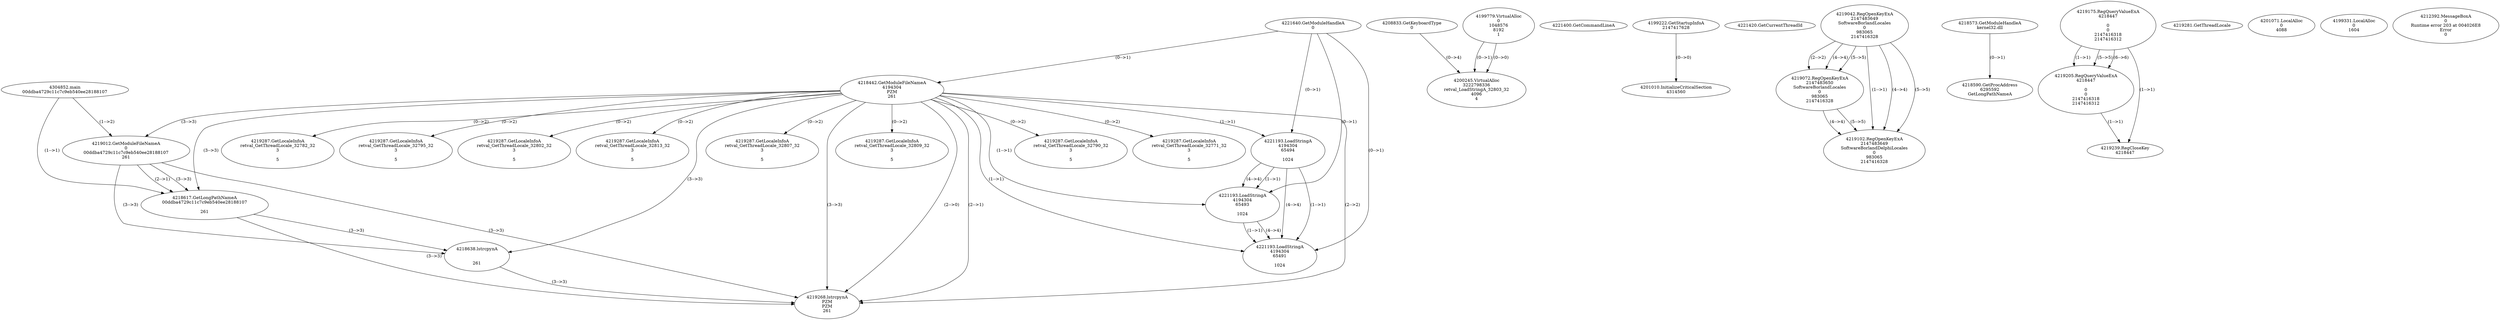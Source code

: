 // Global SCDG with merge call
digraph {
	0 [label="4304852.main
00ddba4729c11c7c9eb540ee28188107"]
	1 [label="4221640.GetModuleHandleA
0"]
	2 [label="4208833.GetKeyboardType
0"]
	3 [label="4221400.GetCommandLineA
"]
	4 [label="4199222.GetStartupInfoA
2147417628"]
	5 [label="4221420.GetCurrentThreadId
"]
	6 [label="4218442.GetModuleFileNameA
4194304
PZM
261"]
	1 -> 6 [label="(0-->1)"]
	7 [label="4219012.GetModuleFileNameA
0
00ddba4729c11c7c9eb540ee28188107
261"]
	0 -> 7 [label="(1-->2)"]
	6 -> 7 [label="(3-->3)"]
	8 [label="4219042.RegOpenKeyExA
2147483649
Software\Borland\Locales
0
983065
2147416328"]
	9 [label="4219072.RegOpenKeyExA
2147483650
Software\Borland\Locales
0
983065
2147416328"]
	8 -> 9 [label="(2-->2)"]
	8 -> 9 [label="(4-->4)"]
	8 -> 9 [label="(5-->5)"]
	10 [label="4218573.GetModuleHandleA
kernel32.dll"]
	11 [label="4218590.GetProcAddress
6295592
GetLongPathNameA"]
	10 -> 11 [label="(0-->1)"]
	12 [label="4218617.GetLongPathNameA
00ddba4729c11c7c9eb540ee28188107

261"]
	0 -> 12 [label="(1-->1)"]
	7 -> 12 [label="(2-->1)"]
	6 -> 12 [label="(3-->3)"]
	7 -> 12 [label="(3-->3)"]
	13 [label="4218638.lstrcpynA


261"]
	6 -> 13 [label="(3-->3)"]
	7 -> 13 [label="(3-->3)"]
	12 -> 13 [label="(3-->3)"]
	14 [label="4219175.RegQueryValueExA
4218447

0
0
2147416318
2147416312"]
	15 [label="4219205.RegQueryValueExA
4218447

0
0
2147416318
2147416312"]
	14 -> 15 [label="(1-->1)"]
	14 -> 15 [label="(5-->5)"]
	14 -> 15 [label="(6-->6)"]
	16 [label="4219239.RegCloseKey
4218447"]
	14 -> 16 [label="(1-->1)"]
	15 -> 16 [label="(1-->1)"]
	17 [label="4219268.lstrcpynA
PZM
PZM
261"]
	6 -> 17 [label="(2-->1)"]
	6 -> 17 [label="(2-->2)"]
	6 -> 17 [label="(3-->3)"]
	7 -> 17 [label="(3-->3)"]
	12 -> 17 [label="(3-->3)"]
	13 -> 17 [label="(3-->3)"]
	6 -> 17 [label="(2-->0)"]
	18 [label="4219281.GetThreadLocale
"]
	19 [label="4219287.GetLocaleInfoA
retval_GetThreadLocale_32790_32
3

5"]
	6 -> 19 [label="(0-->2)"]
	20 [label="4221193.LoadStringA
4194304
65494

1024"]
	1 -> 20 [label="(0-->1)"]
	6 -> 20 [label="(1-->1)"]
	21 [label="4219102.RegOpenKeyExA
2147483649
Software\Borland\Delphi\Locales
0
983065
2147416328"]
	8 -> 21 [label="(1-->1)"]
	8 -> 21 [label="(4-->4)"]
	9 -> 21 [label="(4-->4)"]
	8 -> 21 [label="(5-->5)"]
	9 -> 21 [label="(5-->5)"]
	22 [label="4219287.GetLocaleInfoA
retval_GetThreadLocale_32771_32
3

5"]
	6 -> 22 [label="(0-->2)"]
	23 [label="4221193.LoadStringA
4194304
65493

1024"]
	1 -> 23 [label="(0-->1)"]
	6 -> 23 [label="(1-->1)"]
	20 -> 23 [label="(1-->1)"]
	20 -> 23 [label="(4-->4)"]
	24 [label="4221193.LoadStringA
4194304
65491

1024"]
	1 -> 24 [label="(0-->1)"]
	6 -> 24 [label="(1-->1)"]
	20 -> 24 [label="(1-->1)"]
	23 -> 24 [label="(1-->1)"]
	20 -> 24 [label="(4-->4)"]
	23 -> 24 [label="(4-->4)"]
	25 [label="4219287.GetLocaleInfoA
retval_GetThreadLocale_32782_32
3

5"]
	6 -> 25 [label="(0-->2)"]
	26 [label="4201010.InitializeCriticalSection
4314560"]
	4 -> 26 [label="(0-->0)"]
	27 [label="4201071.LocalAlloc
0
4088"]
	28 [label="4219287.GetLocaleInfoA
retval_GetThreadLocale_32795_32
3

5"]
	6 -> 28 [label="(0-->2)"]
	29 [label="4199779.VirtualAlloc
0
1048576
8192
1"]
	30 [label="4199331.LocalAlloc
0
1604"]
	31 [label="4200245.VirtualAlloc
3222798336
retval_LoadStringA_32803_32
4096
4"]
	29 -> 31 [label="(0-->1)"]
	2 -> 31 [label="(0-->4)"]
	29 -> 31 [label="(0-->0)"]
	32 [label="4212392.MessageBoxA
0
Runtime error 203 at 004026E8
Error
0"]
	33 [label="4219287.GetLocaleInfoA
retval_GetThreadLocale_32802_32
3

5"]
	6 -> 33 [label="(0-->2)"]
	34 [label="4219287.GetLocaleInfoA
retval_GetThreadLocale_32813_32
3

5"]
	6 -> 34 [label="(0-->2)"]
	35 [label="4219287.GetLocaleInfoA
retval_GetThreadLocale_32807_32
3

5"]
	6 -> 35 [label="(0-->2)"]
	36 [label="4219287.GetLocaleInfoA
retval_GetThreadLocale_32809_32
3

5"]
	6 -> 36 [label="(0-->2)"]
}
